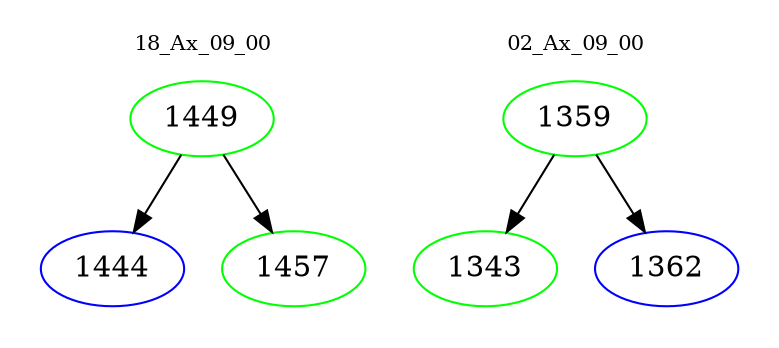digraph{
subgraph cluster_0 {
color = white
label = "18_Ax_09_00";
fontsize=10;
T0_1449 [label="1449", color="green"]
T0_1449 -> T0_1444 [color="black"]
T0_1444 [label="1444", color="blue"]
T0_1449 -> T0_1457 [color="black"]
T0_1457 [label="1457", color="green"]
}
subgraph cluster_1 {
color = white
label = "02_Ax_09_00";
fontsize=10;
T1_1359 [label="1359", color="green"]
T1_1359 -> T1_1343 [color="black"]
T1_1343 [label="1343", color="green"]
T1_1359 -> T1_1362 [color="black"]
T1_1362 [label="1362", color="blue"]
}
}
